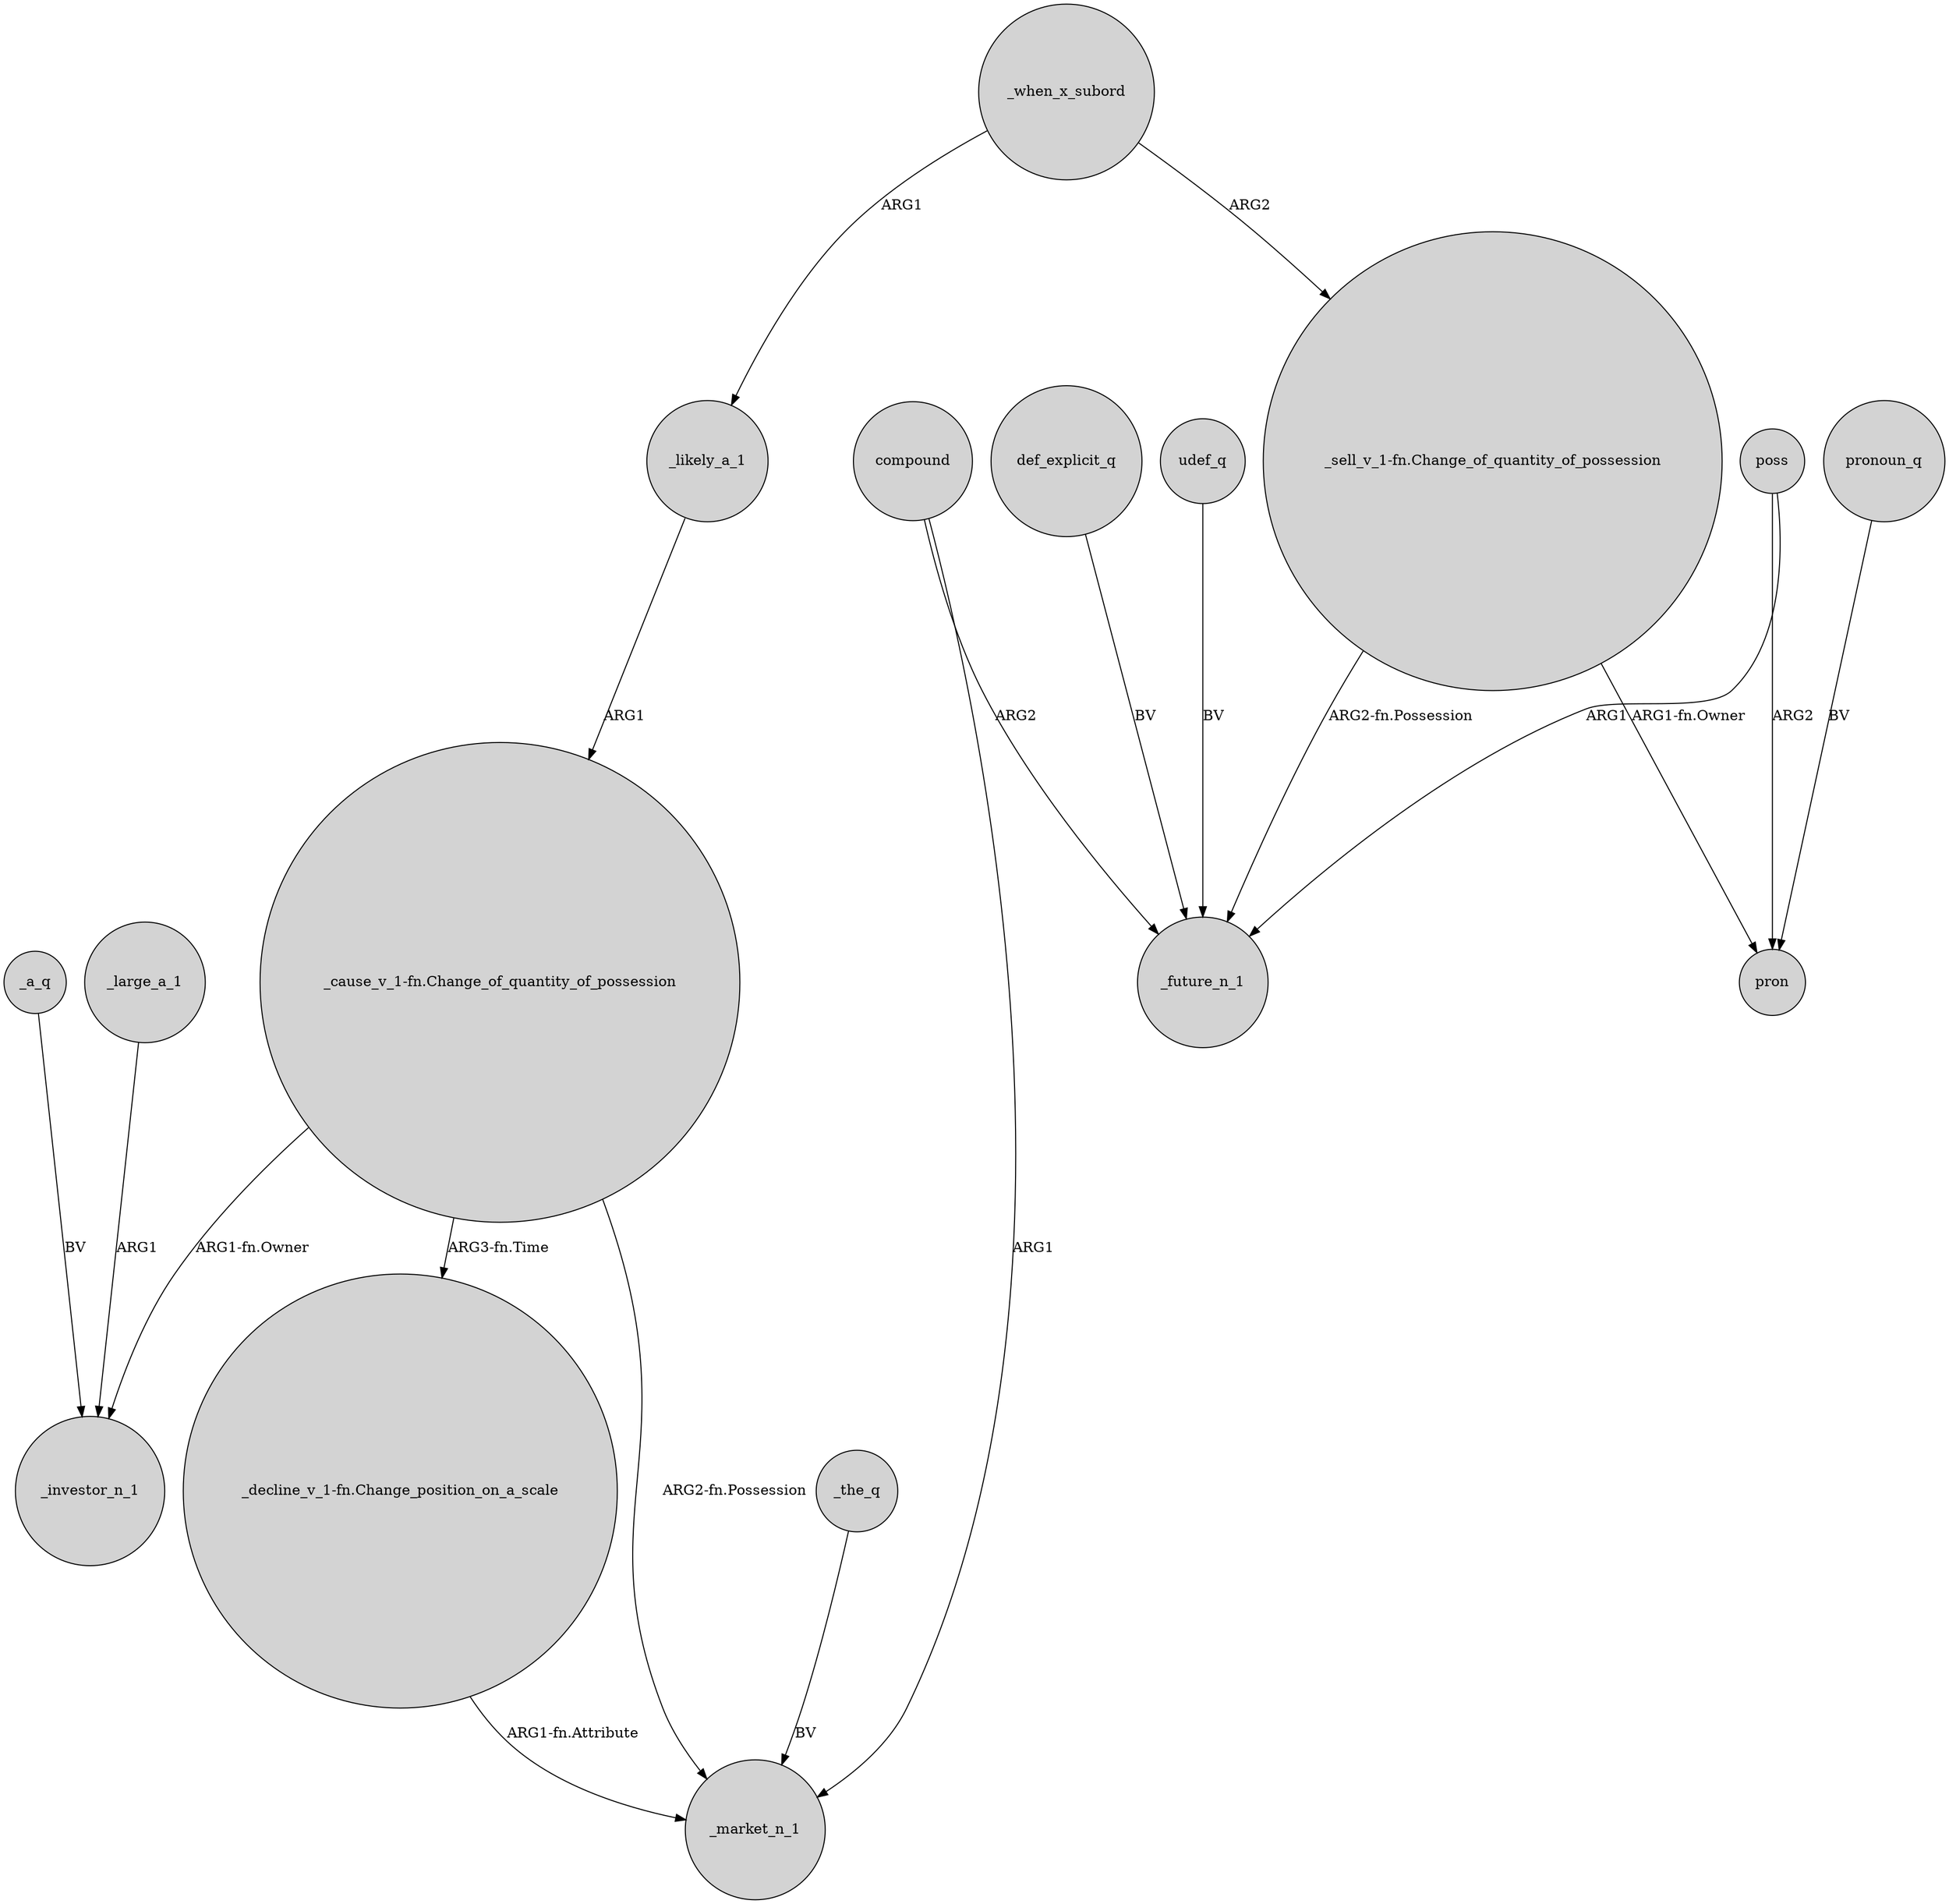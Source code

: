 digraph {
	node [shape=circle style=filled]
	"_cause_v_1-fn.Change_of_quantity_of_possession" -> _investor_n_1 [label="ARG1-fn.Owner"]
	"_cause_v_1-fn.Change_of_quantity_of_possession" -> _market_n_1 [label="ARG2-fn.Possession"]
	_when_x_subord -> "_sell_v_1-fn.Change_of_quantity_of_possession" [label=ARG2]
	compound -> _future_n_1 [label=ARG2]
	"_sell_v_1-fn.Change_of_quantity_of_possession" -> _future_n_1 [label="ARG2-fn.Possession"]
	udef_q -> _future_n_1 [label=BV]
	_the_q -> _market_n_1 [label=BV]
	_a_q -> _investor_n_1 [label=BV]
	pronoun_q -> pron [label=BV]
	"_cause_v_1-fn.Change_of_quantity_of_possession" -> "_decline_v_1-fn.Change_position_on_a_scale" [label="ARG3-fn.Time"]
	poss -> pron [label=ARG2]
	_large_a_1 -> _investor_n_1 [label=ARG1]
	"_sell_v_1-fn.Change_of_quantity_of_possession" -> pron [label="ARG1-fn.Owner"]
	"_decline_v_1-fn.Change_position_on_a_scale" -> _market_n_1 [label="ARG1-fn.Attribute"]
	def_explicit_q -> _future_n_1 [label=BV]
	_likely_a_1 -> "_cause_v_1-fn.Change_of_quantity_of_possession" [label=ARG1]
	_when_x_subord -> _likely_a_1 [label=ARG1]
	compound -> _market_n_1 [label=ARG1]
	poss -> _future_n_1 [label=ARG1]
}
